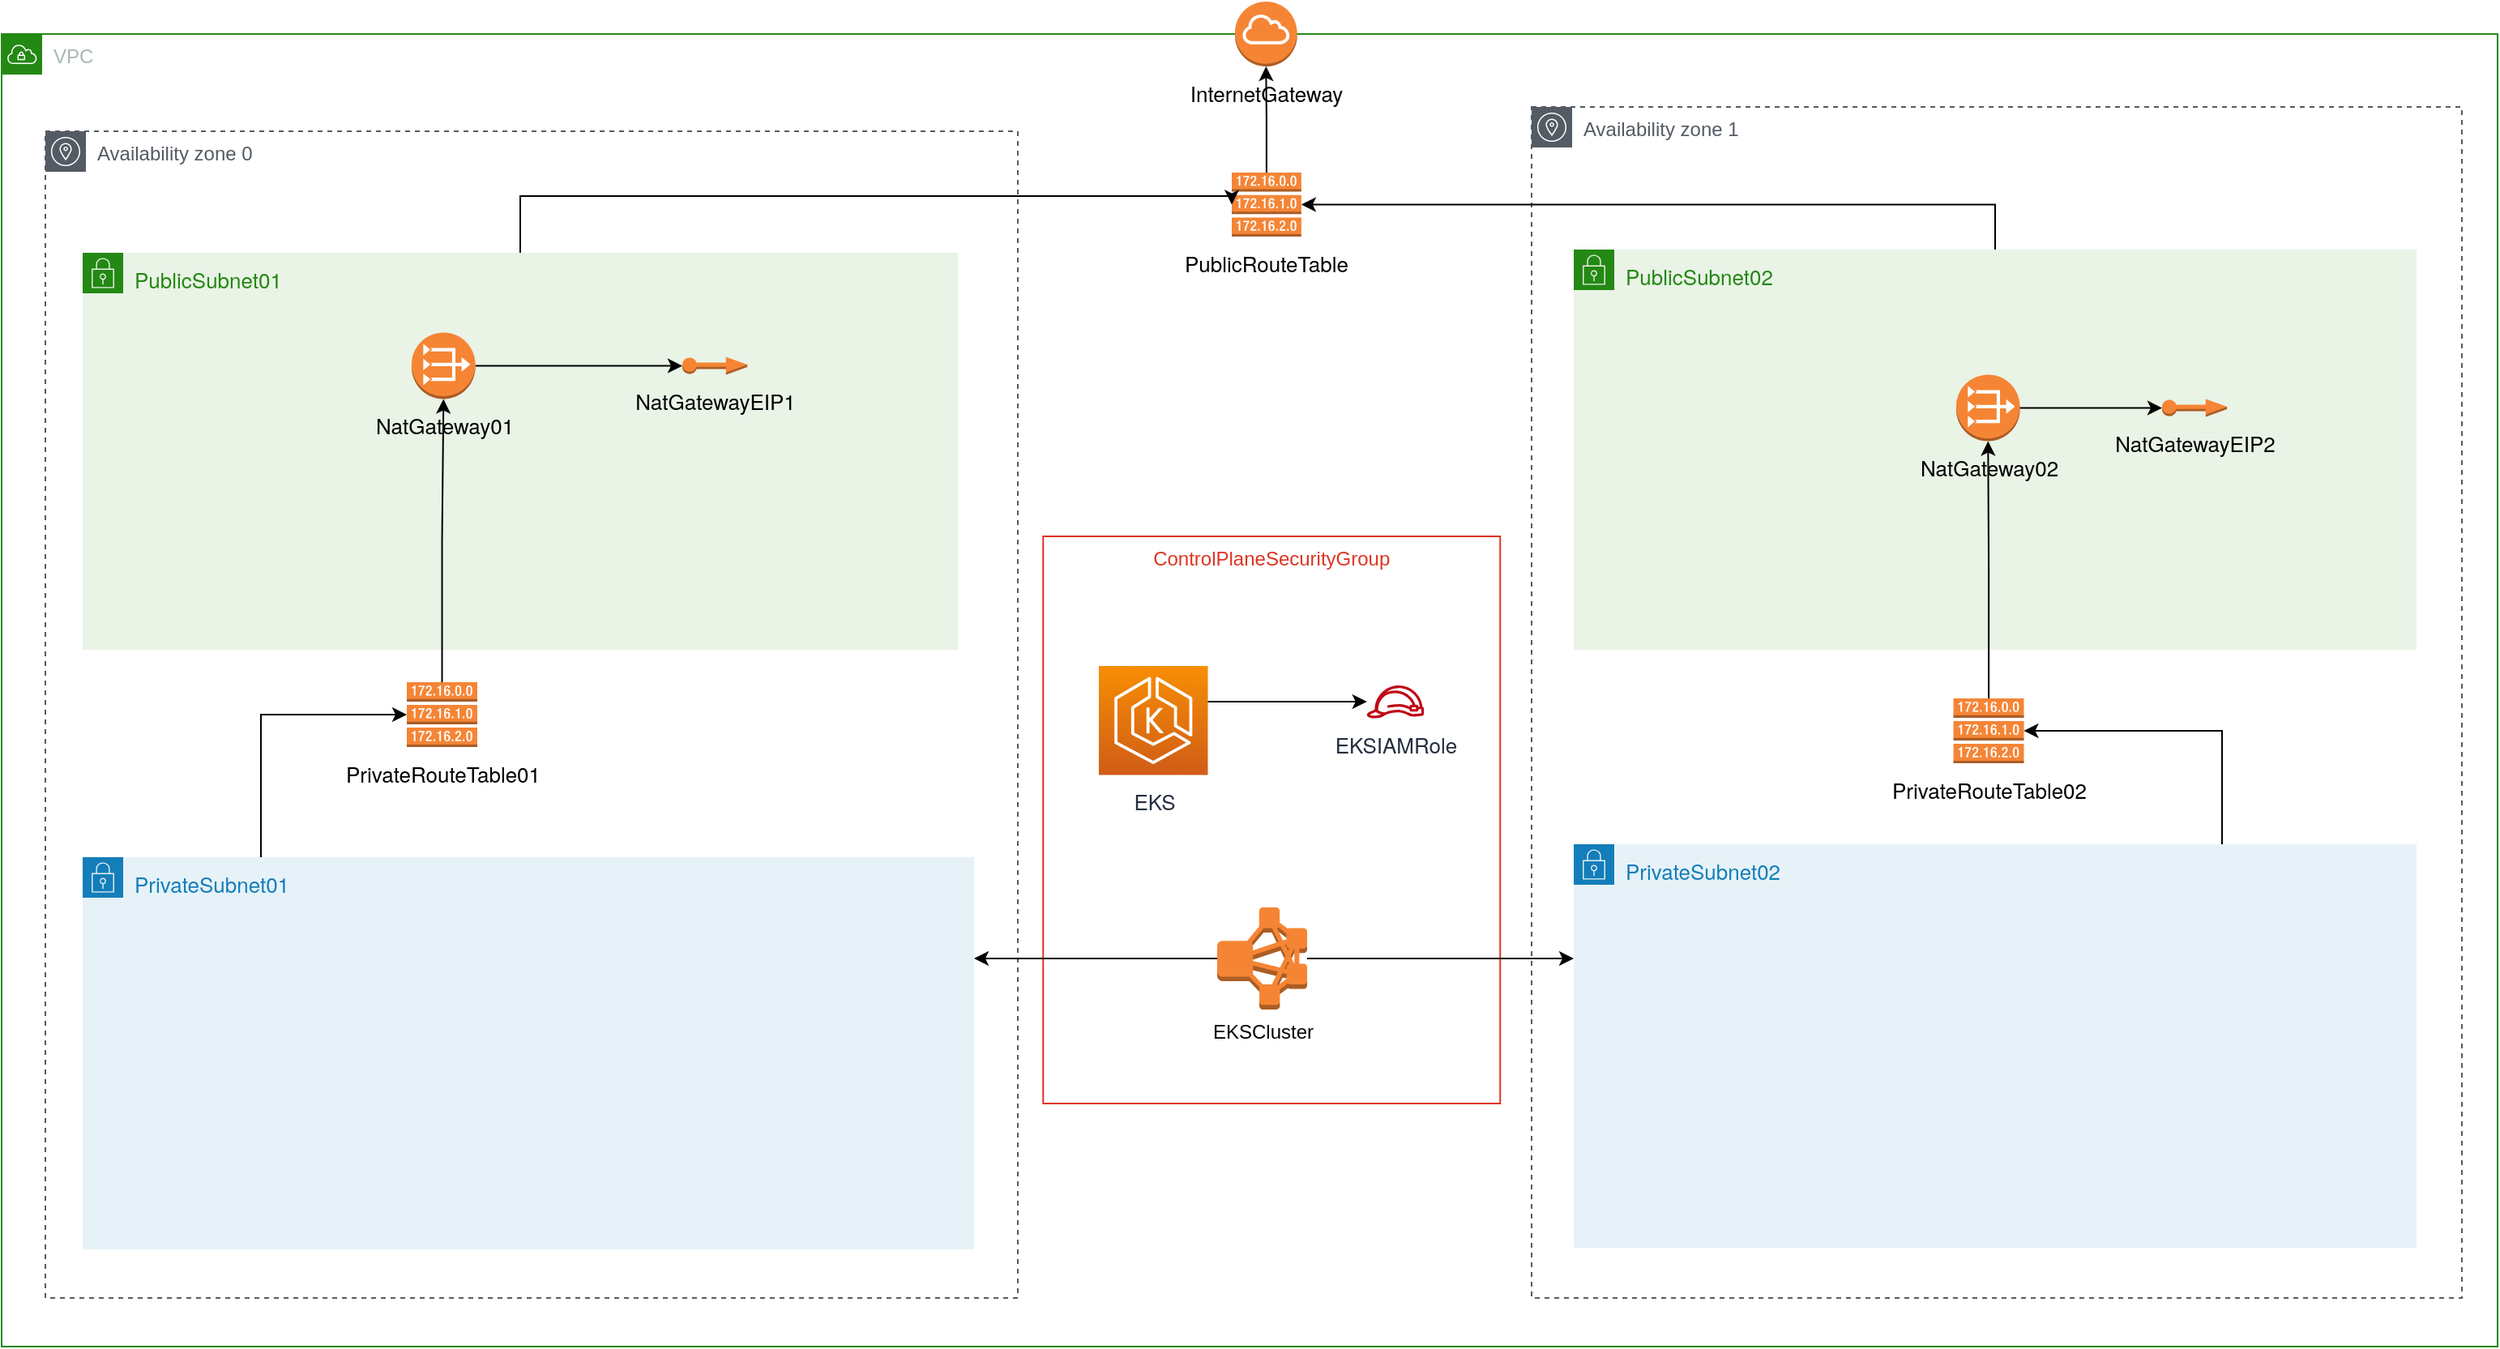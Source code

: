 <mxfile version="20.6.2" type="device"><diagram id="YGZFP0QZN3EvHMXc8mmp" name="Stable Diffusion"><mxGraphModel dx="1160" dy="716" grid="1" gridSize="10" guides="1" tooltips="1" connect="1" arrows="1" fold="1" page="1" pageScale="1" pageWidth="1600" pageHeight="900" math="0" shadow="0"><root><mxCell id="0"/><mxCell id="1" parent="0"/><mxCell id="DAl39EHopEQqAQ7h0BUN-1" value="VPC" style="points=[[0,0],[0.25,0],[0.5,0],[0.75,0],[1,0],[1,0.25],[1,0.5],[1,0.75],[1,1],[0.75,1],[0.5,1],[0.25,1],[0,1],[0,0.75],[0,0.5],[0,0.25]];outlineConnect=0;gradientColor=none;html=1;whiteSpace=wrap;fontSize=12;fontStyle=0;container=1;pointerEvents=0;collapsible=0;recursiveResize=0;shape=mxgraph.aws4.group;grIcon=mxgraph.aws4.group_vpc;strokeColor=#248814;fillColor=none;verticalAlign=top;align=left;spacingLeft=30;fontColor=#AAB7B8;dashed=0;" parent="1" vertex="1"><mxGeometry x="20" y="60" width="1540" height="810" as="geometry"/></mxCell><mxCell id="RYE5YKTOPY53P1vmVuHA-43" value="" style="group" parent="DAl39EHopEQqAQ7h0BUN-1" vertex="1" connectable="0"><mxGeometry x="628" y="310" width="282" height="350" as="geometry"/></mxCell><mxCell id="DAl39EHopEQqAQ7h0BUN-23" value="ControlPlaneSecurityGroup" style="fillColor=none;strokeColor=#DD3522;verticalAlign=top;fontStyle=0;fontColor=#DD3522;" parent="RYE5YKTOPY53P1vmVuHA-43" vertex="1"><mxGeometry x="14.62" width="282.0" height="350" as="geometry"/></mxCell><mxCell id="DAl39EHopEQqAQ7h0BUN-24" value="&lt;p style=&quot;margin: 0px; font-stretch: normal; font-size: 13px; line-height: normal; font-family: &amp;quot;Helvetica Neue&amp;quot;;&quot;&gt;EKS&lt;/p&gt;" style="sketch=0;points=[[0,0,0],[0.25,0,0],[0.5,0,0],[0.75,0,0],[1,0,0],[0,1,0],[0.25,1,0],[0.5,1,0],[0.75,1,0],[1,1,0],[0,0.25,0],[0,0.5,0],[0,0.75,0],[1,0.25,0],[1,0.5,0],[1,0.75,0]];outlineConnect=0;fontColor=#232F3E;gradientColor=#F78E04;gradientDirection=north;fillColor=#D05C17;strokeColor=#ffffff;dashed=0;verticalLabelPosition=bottom;verticalAlign=top;align=center;html=1;fontSize=12;fontStyle=0;aspect=fixed;shape=mxgraph.aws4.resourceIcon;resIcon=mxgraph.aws4.eks;" parent="RYE5YKTOPY53P1vmVuHA-43" vertex="1"><mxGeometry x="49" y="80" width="67.24" height="67.24" as="geometry"/></mxCell><mxCell id="RYE5YKTOPY53P1vmVuHA-53" value="EKSCluster" style="outlineConnect=0;dashed=0;verticalLabelPosition=bottom;verticalAlign=top;align=center;html=1;shape=mxgraph.aws3.emr_cluster;fillColor=#F58534;gradientColor=none;" parent="RYE5YKTOPY53P1vmVuHA-43" vertex="1"><mxGeometry x="122" y="229" width="55.5" height="63" as="geometry"/></mxCell><mxCell id="RYE5YKTOPY53P1vmVuHA-9" value="Availability zone 0" style="sketch=0;outlineConnect=0;gradientColor=none;html=1;whiteSpace=wrap;fontSize=12;fontStyle=0;shape=mxgraph.aws4.group;grIcon=mxgraph.aws4.group_availability_zone;strokeColor=#545B64;fillColor=none;verticalAlign=top;align=left;spacingLeft=30;fontColor=#545B64;dashed=1;" parent="DAl39EHopEQqAQ7h0BUN-1" vertex="1"><mxGeometry x="27" y="60" width="600" height="720" as="geometry"/></mxCell><mxCell id="DAl39EHopEQqAQ7h0BUN-14" value="&lt;p style=&quot;margin: 0px; font-stretch: normal; font-size: 13px; line-height: normal; font-family: &amp;quot;Helvetica Neue&amp;quot;;&quot;&gt;PublicSubnet01&lt;/p&gt;" style="points=[[0,0],[0.25,0],[0.5,0],[0.75,0],[1,0],[1,0.25],[1,0.5],[1,0.75],[1,1],[0.75,1],[0.5,1],[0.25,1],[0,1],[0,0.75],[0,0.5],[0,0.25]];outlineConnect=0;gradientColor=none;html=1;whiteSpace=wrap;fontSize=12;fontStyle=0;container=1;pointerEvents=0;collapsible=0;recursiveResize=0;shape=mxgraph.aws4.group;grIcon=mxgraph.aws4.group_security_group;grStroke=0;strokeColor=#248814;fillColor=#E9F3E6;verticalAlign=top;align=left;spacingLeft=30;fontColor=#248814;dashed=0;" parent="DAl39EHopEQqAQ7h0BUN-1" vertex="1"><mxGeometry x="50" y="135" width="540" height="245" as="geometry"/></mxCell><mxCell id="RYE5YKTOPY53P1vmVuHA-42" value="Availability zone 1" style="sketch=0;outlineConnect=0;gradientColor=none;html=1;whiteSpace=wrap;fontSize=12;fontStyle=0;shape=mxgraph.aws4.group;grIcon=mxgraph.aws4.group_availability_zone;strokeColor=#545B64;fillColor=none;verticalAlign=top;align=left;spacingLeft=30;fontColor=#545B64;dashed=1;" parent="DAl39EHopEQqAQ7h0BUN-1" vertex="1"><mxGeometry x="944" y="45" width="574" height="735" as="geometry"/></mxCell><mxCell id="RYE5YKTOPY53P1vmVuHA-49" style="edgeStyle=orthogonalEdgeStyle;rounded=0;orthogonalLoop=1;jettySize=auto;html=1;entryX=1;entryY=0.5;entryDx=0;entryDy=0;entryPerimeter=0;" parent="DAl39EHopEQqAQ7h0BUN-1" source="DAl39EHopEQqAQ7h0BUN-15" target="DAl39EHopEQqAQ7h0BUN-5" edge="1"><mxGeometry relative="1" as="geometry"><Array as="points"><mxPoint x="1230" y="105"/></Array></mxGeometry></mxCell><mxCell id="DAl39EHopEQqAQ7h0BUN-15" value="&lt;p style=&quot;margin: 0px; font-stretch: normal; font-size: 13px; line-height: normal; font-family: &amp;quot;Helvetica Neue&amp;quot;;&quot;&gt;PublicSubnet02&lt;/p&gt;" style="points=[[0,0],[0.25,0],[0.5,0],[0.75,0],[1,0],[1,0.25],[1,0.5],[1,0.75],[1,1],[0.75,1],[0.5,1],[0.25,1],[0,1],[0,0.75],[0,0.5],[0,0.25]];outlineConnect=0;gradientColor=none;html=1;whiteSpace=wrap;fontSize=12;fontStyle=0;container=0;pointerEvents=0;collapsible=0;recursiveResize=0;shape=mxgraph.aws4.group;grIcon=mxgraph.aws4.group_security_group;grStroke=0;strokeColor=#248814;fillColor=#E9F3E6;verticalAlign=top;align=left;spacingLeft=30;fontColor=#248814;dashed=0;" parent="DAl39EHopEQqAQ7h0BUN-1" vertex="1"><mxGeometry x="970" y="133" width="520" height="247" as="geometry"/></mxCell><object label="&lt;p style=&quot;margin: 0px; font-stretch: normal; font-size: 13px; line-height: normal; font-family: &amp;quot;Helvetica Neue&amp;quot;;&quot;&gt;PublicRouteTable&lt;/p&gt;" Route="PublicRoute" id="DAl39EHopEQqAQ7h0BUN-5"><mxCell style="outlineConnect=0;dashed=0;verticalLabelPosition=bottom;verticalAlign=top;align=center;html=1;shape=mxgraph.aws3.route_table;fillColor=#F58536;gradientColor=none;" parent="DAl39EHopEQqAQ7h0BUN-1" vertex="1"><mxGeometry x="759" y="85.5" width="42.93" height="39.5" as="geometry"/></mxCell></object><mxCell id="RYE5YKTOPY53P1vmVuHA-50" style="edgeStyle=orthogonalEdgeStyle;rounded=0;orthogonalLoop=1;jettySize=auto;html=1;" parent="DAl39EHopEQqAQ7h0BUN-1" source="DAl39EHopEQqAQ7h0BUN-7" target="DAl39EHopEQqAQ7h0BUN-9" edge="1"><mxGeometry relative="1" as="geometry"/></mxCell><object label="&lt;p style=&quot;margin: 0px; font-stretch: normal; font-size: 13px; line-height: normal; font-family: &amp;quot;Helvetica Neue&amp;quot;;&quot;&gt;PrivateRouteTable01&lt;/p&gt;" Route="PrivateRoute01" id="DAl39EHopEQqAQ7h0BUN-7"><mxCell style="outlineConnect=0;dashed=0;verticalLabelPosition=bottom;verticalAlign=top;align=center;html=1;shape=mxgraph.aws3.route_table;fillColor=#F58536;gradientColor=none;" parent="DAl39EHopEQqAQ7h0BUN-1" vertex="1"><mxGeometry x="250" y="400" width="43.48" height="40" as="geometry"/></mxCell></object><mxCell id="DAl39EHopEQqAQ7h0BUN-2" value="&lt;p style=&quot;margin: 0px; font-stretch: normal; font-size: 13px; line-height: normal; font-family: &amp;quot;Helvetica Neue&amp;quot;;&quot;&gt;EKSIAMRole&lt;/p&gt;" style="sketch=0;outlineConnect=0;fontColor=#232F3E;gradientColor=none;fillColor=#BF0816;strokeColor=none;dashed=0;verticalLabelPosition=bottom;verticalAlign=top;align=center;html=1;fontSize=12;fontStyle=0;aspect=fixed;pointerEvents=1;shape=mxgraph.aws4.role;" parent="DAl39EHopEQqAQ7h0BUN-1" vertex="1"><mxGeometry x="842" y="402" width="35.9" height="20.25" as="geometry"/></mxCell><mxCell id="RYE5YKTOPY53P1vmVuHA-48" style="edgeStyle=orthogonalEdgeStyle;rounded=0;orthogonalLoop=1;jettySize=auto;html=1;entryX=0;entryY=0.5;entryDx=0;entryDy=0;entryPerimeter=0;" parent="DAl39EHopEQqAQ7h0BUN-1" source="DAl39EHopEQqAQ7h0BUN-14" target="DAl39EHopEQqAQ7h0BUN-5" edge="1"><mxGeometry relative="1" as="geometry"><Array as="points"><mxPoint x="320" y="100"/><mxPoint x="759" y="100"/></Array></mxGeometry></mxCell><mxCell id="DAl39EHopEQqAQ7h0BUN-21" style="edgeStyle=orthogonalEdgeStyle;rounded=0;orthogonalLoop=1;jettySize=auto;html=1;" parent="DAl39EHopEQqAQ7h0BUN-1" source="DAl39EHopEQqAQ7h0BUN-16" target="DAl39EHopEQqAQ7h0BUN-7" edge="1"><mxGeometry relative="1" as="geometry"><Array as="points"><mxPoint x="305" y="590"/><mxPoint x="160" y="590"/><mxPoint x="160" y="530"/></Array></mxGeometry></mxCell><mxCell id="DAl39EHopEQqAQ7h0BUN-16" value="&lt;p style=&quot;margin: 0px; font-stretch: normal; font-size: 13px; line-height: normal; font-family: &amp;quot;Helvetica Neue&amp;quot;;&quot;&gt;PrivateSubnet01&lt;/p&gt;" style="points=[[0,0],[0.25,0],[0.5,0],[0.75,0],[1,0],[1,0.25],[1,0.5],[1,0.75],[1,1],[0.75,1],[0.5,1],[0.25,1],[0,1],[0,0.75],[0,0.5],[0,0.25]];outlineConnect=0;gradientColor=none;html=1;whiteSpace=wrap;fontSize=12;fontStyle=0;container=1;pointerEvents=0;collapsible=0;recursiveResize=0;shape=mxgraph.aws4.group;grIcon=mxgraph.aws4.group_security_group;grStroke=0;strokeColor=#147EBA;fillColor=#E6F2F8;verticalAlign=top;align=left;spacingLeft=30;fontColor=#147EBA;dashed=0;" parent="DAl39EHopEQqAQ7h0BUN-1" vertex="1"><mxGeometry x="50" y="508" width="550" height="242" as="geometry"/></mxCell><mxCell id="RYE5YKTOPY53P1vmVuHA-2" value="&lt;p style=&quot;margin: 0px; font-stretch: normal; font-size: 13px; line-height: normal; font-family: &amp;quot;Helvetica Neue&amp;quot;;&quot;&gt;NatGatewayEIP2&lt;/p&gt;" style="outlineConnect=0;dashed=0;verticalLabelPosition=bottom;verticalAlign=top;align=center;html=1;shape=mxgraph.aws3.elastic_ip;fillColor=#F58534;gradientColor=none;" parent="DAl39EHopEQqAQ7h0BUN-1" vertex="1"><mxGeometry x="1333" y="225.25" width="40.07" height="11" as="geometry"/></mxCell><mxCell id="DAl39EHopEQqAQ7h0BUN-10" value="&lt;p style=&quot;margin: 0px; font-stretch: normal; font-size: 13px; line-height: normal; font-family: &amp;quot;Helvetica Neue&amp;quot;;&quot;&gt;NatGateway02&lt;/p&gt;" style="outlineConnect=0;dashed=0;verticalLabelPosition=bottom;verticalAlign=top;align=center;html=1;shape=mxgraph.aws3.vpc_nat_gateway;fillColor=#F58534;gradientColor=none;" parent="DAl39EHopEQqAQ7h0BUN-1" vertex="1"><mxGeometry x="1206" y="210.25" width="39.29" height="41" as="geometry"/></mxCell><mxCell id="RYE5YKTOPY53P1vmVuHA-8" style="edgeStyle=orthogonalEdgeStyle;rounded=0;orthogonalLoop=1;jettySize=auto;html=1;" parent="DAl39EHopEQqAQ7h0BUN-1" source="DAl39EHopEQqAQ7h0BUN-10" target="RYE5YKTOPY53P1vmVuHA-2" edge="1"><mxGeometry relative="1" as="geometry"/></mxCell><mxCell id="RYE5YKTOPY53P1vmVuHA-51" style="edgeStyle=orthogonalEdgeStyle;rounded=0;orthogonalLoop=1;jettySize=auto;html=1;entryX=0.5;entryY=1;entryDx=0;entryDy=0;entryPerimeter=0;" parent="DAl39EHopEQqAQ7h0BUN-1" source="DAl39EHopEQqAQ7h0BUN-8" target="DAl39EHopEQqAQ7h0BUN-10" edge="1"><mxGeometry relative="1" as="geometry"/></mxCell><object label="&lt;p style=&quot;margin: 0px; font-stretch: normal; font-size: 13px; line-height: normal; font-family: &amp;quot;Helvetica Neue&amp;quot;;&quot;&gt;PrivateRouteTable02&lt;/p&gt;" Route="PrivateRoute02" id="DAl39EHopEQqAQ7h0BUN-8"><mxCell style="outlineConnect=0;dashed=0;verticalLabelPosition=bottom;verticalAlign=top;align=center;html=1;shape=mxgraph.aws3.route_table;fillColor=#F58536;gradientColor=none;" parent="DAl39EHopEQqAQ7h0BUN-1" vertex="1"><mxGeometry x="1204.26" y="410" width="43.48" height="40" as="geometry"/></mxCell></object><mxCell id="RYE5YKTOPY53P1vmVuHA-52" style="edgeStyle=orthogonalEdgeStyle;rounded=0;orthogonalLoop=1;jettySize=auto;html=1;" parent="DAl39EHopEQqAQ7h0BUN-1" source="DAl39EHopEQqAQ7h0BUN-17" target="DAl39EHopEQqAQ7h0BUN-8" edge="1"><mxGeometry relative="1" as="geometry"><Array as="points"><mxPoint x="1370" y="430"/></Array></mxGeometry></mxCell><mxCell id="DAl39EHopEQqAQ7h0BUN-17" value="&lt;p style=&quot;margin: 0px; font-stretch: normal; font-size: 13px; line-height: normal; font-family: &amp;quot;Helvetica Neue&amp;quot;;&quot;&gt;PrivateSubnet02&lt;/p&gt;" style="points=[[0,0],[0.25,0],[0.5,0],[0.75,0],[1,0],[1,0.25],[1,0.5],[1,0.75],[1,1],[0.75,1],[0.5,1],[0.25,1],[0,1],[0,0.75],[0,0.5],[0,0.25]];outlineConnect=0;gradientColor=none;html=1;whiteSpace=wrap;fontSize=12;fontStyle=0;container=1;pointerEvents=0;collapsible=0;recursiveResize=0;shape=mxgraph.aws4.group;grIcon=mxgraph.aws4.group_security_group;grStroke=0;strokeColor=#147EBA;fillColor=#E6F2F8;verticalAlign=top;align=left;spacingLeft=30;fontColor=#147EBA;dashed=0;" parent="DAl39EHopEQqAQ7h0BUN-1" vertex="1"><mxGeometry x="970" y="500" width="520" height="249" as="geometry"/></mxCell><mxCell id="DAl39EHopEQqAQ7h0BUN-11" value="&lt;p style=&quot;margin: 0px; font-stretch: normal; font-size: 13px; line-height: normal; font-family: &amp;quot;Helvetica Neue&amp;quot;;&quot;&gt;NatGatewayEIP1&lt;/p&gt;" style="outlineConnect=0;dashed=0;verticalLabelPosition=bottom;verticalAlign=top;align=center;html=1;shape=mxgraph.aws3.elastic_ip;fillColor=#F58534;gradientColor=none;" parent="DAl39EHopEQqAQ7h0BUN-1" vertex="1"><mxGeometry x="420" y="199.25" width="40.07" height="11" as="geometry"/></mxCell><mxCell id="RYE5YKTOPY53P1vmVuHA-7" style="edgeStyle=orthogonalEdgeStyle;rounded=0;orthogonalLoop=1;jettySize=auto;html=1;" parent="DAl39EHopEQqAQ7h0BUN-1" source="DAl39EHopEQqAQ7h0BUN-9" target="DAl39EHopEQqAQ7h0BUN-11" edge="1"><mxGeometry relative="1" as="geometry"/></mxCell><mxCell id="DAl39EHopEQqAQ7h0BUN-9" value="&lt;p style=&quot;margin: 0px; font-stretch: normal; font-size: 13px; line-height: normal; font-family: &amp;quot;Helvetica Neue&amp;quot;;&quot;&gt;NatGateway01&lt;/p&gt;" style="outlineConnect=0;dashed=0;verticalLabelPosition=bottom;verticalAlign=top;align=center;html=1;shape=mxgraph.aws3.vpc_nat_gateway;fillColor=#F58534;gradientColor=none;" parent="DAl39EHopEQqAQ7h0BUN-1" vertex="1"><mxGeometry x="253" y="184.25" width="39.29" height="41" as="geometry"/></mxCell><mxCell id="RYE5YKTOPY53P1vmVuHA-57" style="edgeStyle=orthogonalEdgeStyle;rounded=0;orthogonalLoop=1;jettySize=auto;html=1;" parent="DAl39EHopEQqAQ7h0BUN-1" source="RYE5YKTOPY53P1vmVuHA-53" target="DAl39EHopEQqAQ7h0BUN-17" edge="1"><mxGeometry relative="1" as="geometry"><Array as="points"><mxPoint x="930" y="570"/><mxPoint x="930" y="570"/></Array></mxGeometry></mxCell><mxCell id="n1u1MzY29uTKdZvA8uN6-1" style="edgeStyle=orthogonalEdgeStyle;rounded=0;orthogonalLoop=1;jettySize=auto;html=1;entryX=0.955;entryY=0.709;entryDx=0;entryDy=0;entryPerimeter=0;" edge="1" parent="DAl39EHopEQqAQ7h0BUN-1" source="RYE5YKTOPY53P1vmVuHA-53" target="RYE5YKTOPY53P1vmVuHA-9"><mxGeometry relative="1" as="geometry"/></mxCell><mxCell id="n1u1MzY29uTKdZvA8uN6-6" style="edgeStyle=orthogonalEdgeStyle;rounded=0;orthogonalLoop=1;jettySize=auto;html=1;" edge="1" parent="DAl39EHopEQqAQ7h0BUN-1" source="DAl39EHopEQqAQ7h0BUN-24" target="DAl39EHopEQqAQ7h0BUN-2"><mxGeometry relative="1" as="geometry"><Array as="points"><mxPoint x="770" y="412"/><mxPoint x="770" y="412"/></Array></mxGeometry></mxCell><mxCell id="DAl39EHopEQqAQ7h0BUN-4" value="&lt;p style=&quot;margin: 0px; font-stretch: normal; font-size: 13px; line-height: normal; font-family: &amp;quot;Helvetica Neue&amp;quot;;&quot;&gt;InternetGateway&lt;/p&gt;" style="outlineConnect=0;dashed=0;verticalLabelPosition=bottom;verticalAlign=top;align=center;html=1;shape=mxgraph.aws3.internet_gateway;fillColor=#F58534;gradientColor=none;" parent="1" vertex="1"><mxGeometry x="781" y="40" width="38.33" height="40" as="geometry"/></mxCell><mxCell id="RYE5YKTOPY53P1vmVuHA-3" style="edgeStyle=orthogonalEdgeStyle;rounded=0;orthogonalLoop=1;jettySize=auto;html=1;" parent="1" source="DAl39EHopEQqAQ7h0BUN-5" target="DAl39EHopEQqAQ7h0BUN-4" edge="1"><mxGeometry relative="1" as="geometry"/></mxCell></root></mxGraphModel></diagram></mxfile>